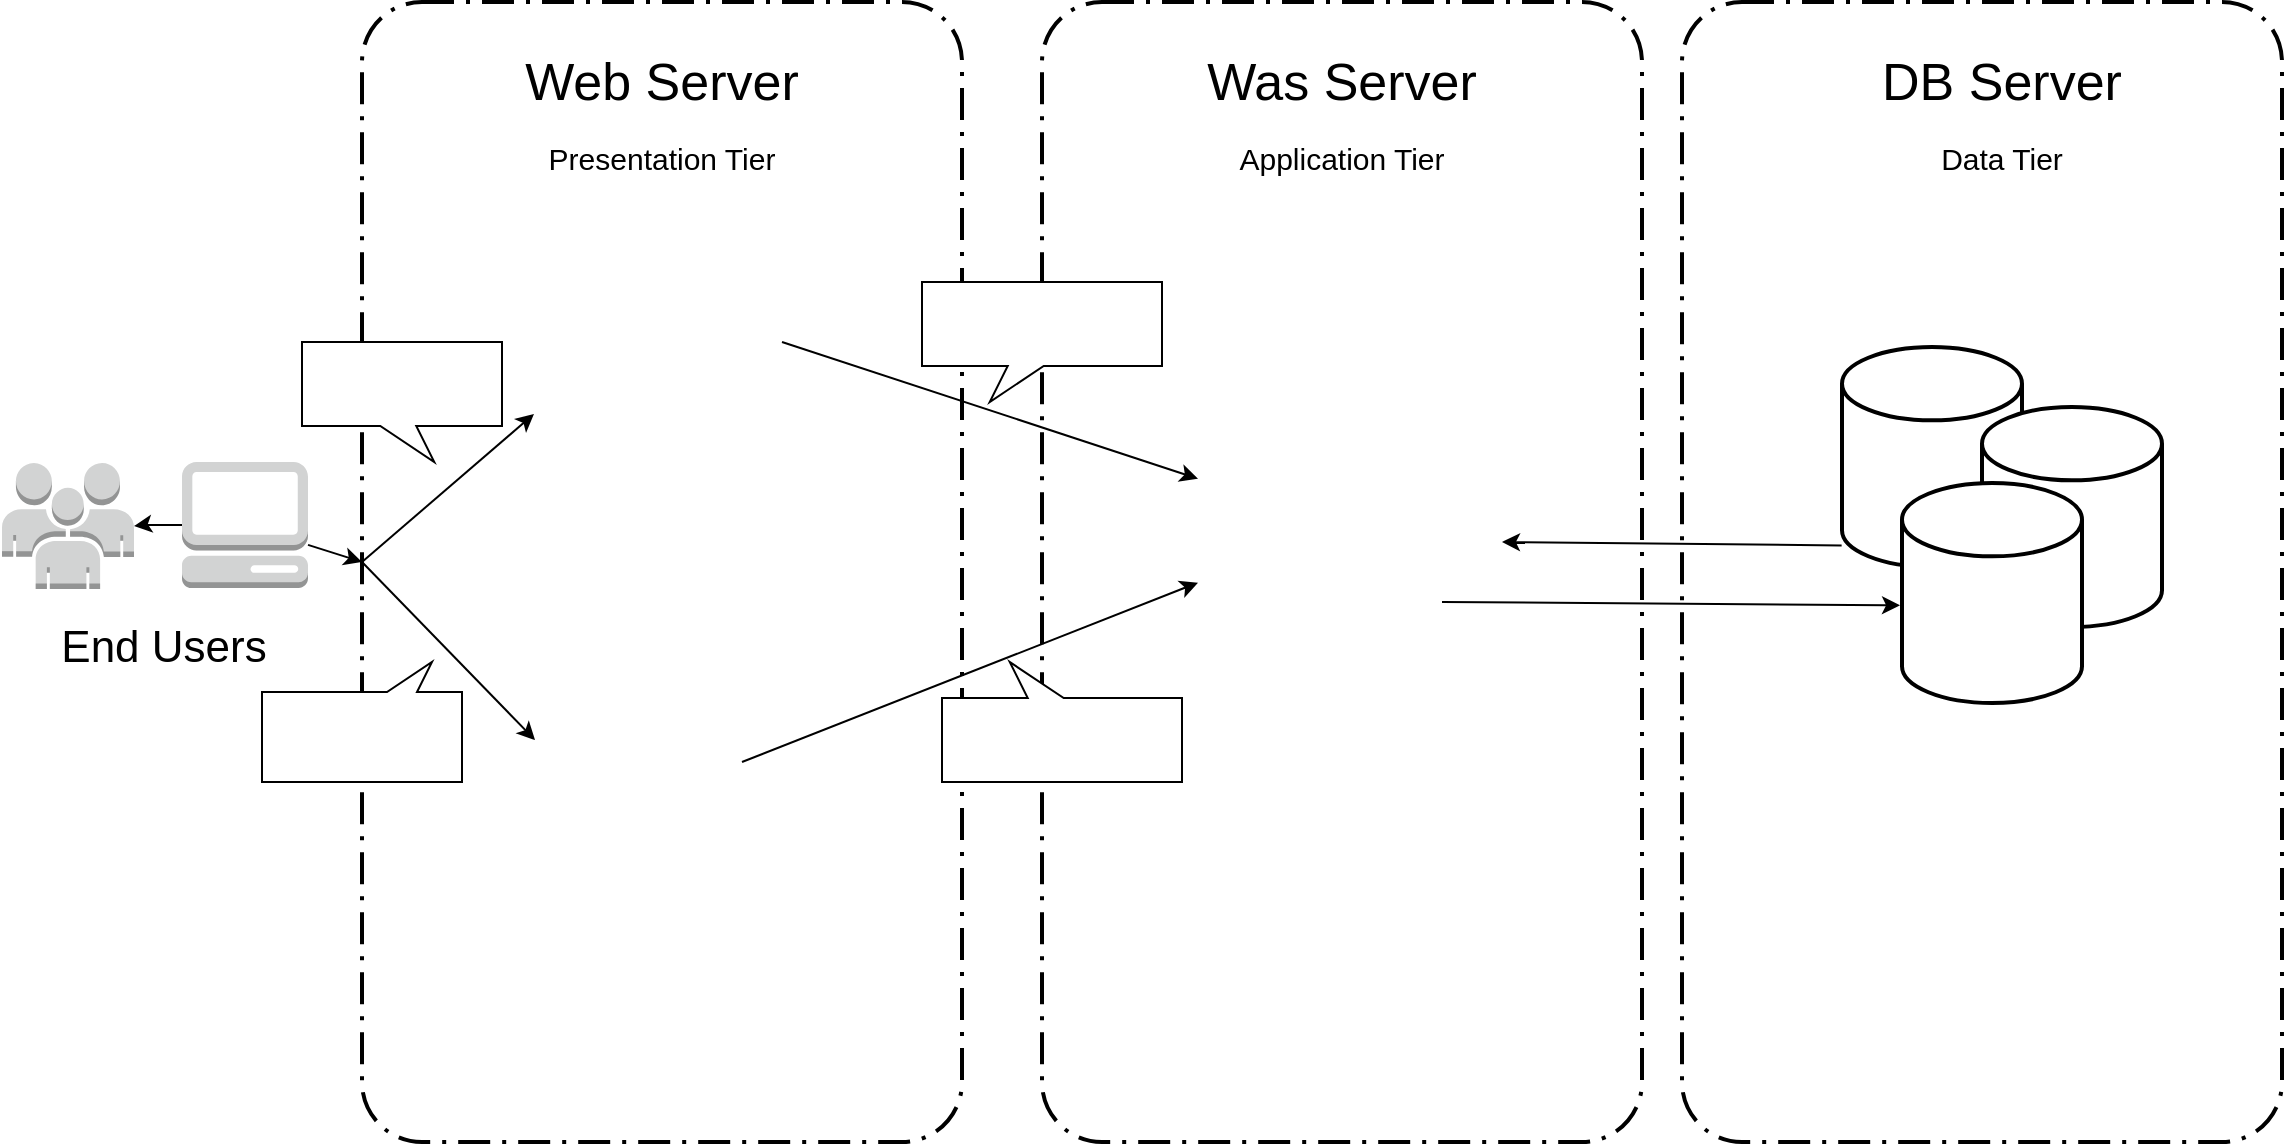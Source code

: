 <mxfile version="20.4.2" type="github">
  <diagram id="1BFLsFC23LwZ4Tyq1mHe" name="페이지-1">
    <mxGraphModel dx="1447" dy="936" grid="1" gridSize="10" guides="1" tooltips="1" connect="1" arrows="1" fold="1" page="1" pageScale="1" pageWidth="1169" pageHeight="827" math="0" shadow="0">
      <root>
        <mxCell id="0" />
        <mxCell id="faKOK6Lq2EOhZ4R2kgbc-30" value="arrow" style="locked=1;" parent="0" />
        <mxCell id="faKOK6Lq2EOhZ4R2kgbc-31" value="" style="endArrow=classic;html=1;rounded=0;fontSize=22;entryX=0;entryY=0.75;entryDx=0;entryDy=0;" edge="1" parent="faKOK6Lq2EOhZ4R2kgbc-30">
          <mxGeometry width="50" height="50" relative="1" as="geometry">
            <mxPoint x="190" y="390" as="sourcePoint" />
            <mxPoint x="276" y="316" as="targetPoint" />
          </mxGeometry>
        </mxCell>
        <mxCell id="faKOK6Lq2EOhZ4R2kgbc-32" value="" style="endArrow=classic;html=1;rounded=0;fontSize=22;entryX=0.004;entryY=0.508;entryDx=0;entryDy=0;entryPerimeter=0;" edge="1" parent="faKOK6Lq2EOhZ4R2kgbc-30" target="faKOK6Lq2EOhZ4R2kgbc-51">
          <mxGeometry width="50" height="50" relative="1" as="geometry">
            <mxPoint x="190" y="390" as="sourcePoint" />
            <mxPoint x="280" y="480" as="targetPoint" />
          </mxGeometry>
        </mxCell>
        <mxCell id="faKOK6Lq2EOhZ4R2kgbc-53" value="" style="endArrow=classic;html=1;rounded=0;fontSize=22;" edge="1" parent="faKOK6Lq2EOhZ4R2kgbc-30" source="ipY7upk18AWSS5D93XIC-3">
          <mxGeometry width="50" height="50" relative="1" as="geometry">
            <mxPoint x="150" y="420" as="sourcePoint" />
            <mxPoint x="190" y="390" as="targetPoint" />
          </mxGeometry>
        </mxCell>
        <mxCell id="faKOK6Lq2EOhZ4R2kgbc-54" value="" style="endArrow=classic;html=1;rounded=0;fontSize=22;" edge="1" parent="faKOK6Lq2EOhZ4R2kgbc-30" target="faKOK6Lq2EOhZ4R2kgbc-45">
          <mxGeometry width="50" height="50" relative="1" as="geometry">
            <mxPoint x="380" y="490" as="sourcePoint" />
            <mxPoint x="430" y="440" as="targetPoint" />
          </mxGeometry>
        </mxCell>
        <mxCell id="faKOK6Lq2EOhZ4R2kgbc-55" value="" style="endArrow=classic;html=1;rounded=0;fontSize=22;" edge="1" parent="faKOK6Lq2EOhZ4R2kgbc-30" target="faKOK6Lq2EOhZ4R2kgbc-45">
          <mxGeometry width="50" height="50" relative="1" as="geometry">
            <mxPoint x="400" y="280" as="sourcePoint" />
            <mxPoint x="450" y="230" as="targetPoint" />
          </mxGeometry>
        </mxCell>
        <mxCell id="faKOK6Lq2EOhZ4R2kgbc-57" value="" style="endArrow=classic;html=1;rounded=0;fontSize=22;entryX=-0.011;entryY=0.556;entryDx=0;entryDy=0;entryPerimeter=0;" edge="1" parent="faKOK6Lq2EOhZ4R2kgbc-30" target="faKOK6Lq2EOhZ4R2kgbc-50">
          <mxGeometry width="50" height="50" relative="1" as="geometry">
            <mxPoint x="730" y="410" as="sourcePoint" />
            <mxPoint x="780" y="360" as="targetPoint" />
          </mxGeometry>
        </mxCell>
        <mxCell id="faKOK6Lq2EOhZ4R2kgbc-58" value="" style="endArrow=classic;html=1;rounded=0;fontSize=22;exitX=-0.002;exitY=0.902;exitDx=0;exitDy=0;exitPerimeter=0;" edge="1" parent="faKOK6Lq2EOhZ4R2kgbc-30" source="faKOK6Lq2EOhZ4R2kgbc-48">
          <mxGeometry width="50" height="50" relative="1" as="geometry">
            <mxPoint x="840" y="380" as="sourcePoint" />
            <mxPoint x="760" y="380" as="targetPoint" />
          </mxGeometry>
        </mxCell>
        <mxCell id="1" style="locked=1;" parent="0" />
        <mxCell id="ipY7upk18AWSS5D93XIC-2" value="" style="outlineConnect=0;dashed=0;verticalLabelPosition=bottom;verticalAlign=top;align=center;html=1;shape=mxgraph.aws3.users;fillColor=#D2D3D3;gradientColor=none;" parent="1" vertex="1">
          <mxGeometry x="10" y="340.5" width="66" height="63" as="geometry" />
        </mxCell>
        <mxCell id="faKOK6Lq2EOhZ4R2kgbc-17" value="" style="edgeStyle=orthogonalEdgeStyle;rounded=0;orthogonalLoop=1;jettySize=auto;html=1;" edge="1" parent="1" source="ipY7upk18AWSS5D93XIC-3" target="ipY7upk18AWSS5D93XIC-2">
          <mxGeometry relative="1" as="geometry" />
        </mxCell>
        <mxCell id="ipY7upk18AWSS5D93XIC-3" value="" style="outlineConnect=0;dashed=0;verticalLabelPosition=bottom;verticalAlign=top;align=center;html=1;shape=mxgraph.aws3.management_console;fillColor=#D2D3D3;gradientColor=none;" parent="1" vertex="1">
          <mxGeometry x="100" y="340" width="63" height="63" as="geometry" />
        </mxCell>
        <mxCell id="faKOK6Lq2EOhZ4R2kgbc-22" value="&lt;font style=&quot;font-size: 26px;&quot;&gt;Web Server&lt;/font&gt;" style="text;html=1;strokeColor=none;fillColor=none;align=center;verticalAlign=middle;whiteSpace=wrap;rounded=0;" vertex="1" parent="1">
          <mxGeometry x="260" y="130" width="160" height="40" as="geometry" />
        </mxCell>
        <mxCell id="faKOK6Lq2EOhZ4R2kgbc-23" value="&lt;font style=&quot;font-size: 26px;&quot;&gt;Was Server&lt;/font&gt;" style="text;html=1;strokeColor=none;fillColor=none;align=center;verticalAlign=middle;whiteSpace=wrap;rounded=0;" vertex="1" parent="1">
          <mxGeometry x="600" y="130" width="160" height="40" as="geometry" />
        </mxCell>
        <mxCell id="faKOK6Lq2EOhZ4R2kgbc-24" value="&lt;font style=&quot;font-size: 26px;&quot;&gt;DB Server&lt;/font&gt;" style="text;html=1;strokeColor=none;fillColor=none;align=center;verticalAlign=middle;whiteSpace=wrap;rounded=0;" vertex="1" parent="1">
          <mxGeometry x="930" y="130" width="160" height="40" as="geometry" />
        </mxCell>
        <mxCell id="faKOK6Lq2EOhZ4R2kgbc-25" value="&lt;font style=&quot;font-size: 15px;&quot;&gt;Presentation Tier&lt;/font&gt;" style="text;html=1;strokeColor=none;fillColor=none;align=center;verticalAlign=middle;whiteSpace=wrap;rounded=0;fontSize=26;" vertex="1" parent="1">
          <mxGeometry x="270" y="170" width="140" height="30" as="geometry" />
        </mxCell>
        <mxCell id="faKOK6Lq2EOhZ4R2kgbc-26" value="&lt;font style=&quot;font-size: 15px;&quot;&gt;Application Tier&lt;/font&gt;" style="text;html=1;strokeColor=none;fillColor=none;align=center;verticalAlign=middle;whiteSpace=wrap;rounded=0;fontSize=26;" vertex="1" parent="1">
          <mxGeometry x="610" y="170" width="140" height="30" as="geometry" />
        </mxCell>
        <mxCell id="faKOK6Lq2EOhZ4R2kgbc-27" value="&lt;font style=&quot;font-size: 15px;&quot;&gt;Data Tier&lt;/font&gt;" style="text;html=1;strokeColor=none;fillColor=none;align=center;verticalAlign=middle;whiteSpace=wrap;rounded=0;fontSize=26;" vertex="1" parent="1">
          <mxGeometry x="940" y="170" width="140" height="30" as="geometry" />
        </mxCell>
        <mxCell id="faKOK6Lq2EOhZ4R2kgbc-28" value="&lt;font style=&quot;font-size: 22px;&quot;&gt;End Users&lt;/font&gt;" style="text;html=1;strokeColor=none;fillColor=none;align=center;verticalAlign=middle;whiteSpace=wrap;rounded=0;fontSize=15;" vertex="1" parent="1">
          <mxGeometry x="19" y="414" width="144" height="37" as="geometry" />
        </mxCell>
        <mxCell id="faKOK6Lq2EOhZ4R2kgbc-35" value="outerline" style="locked=1;" parent="0" />
        <mxCell id="faKOK6Lq2EOhZ4R2kgbc-36" value="" style="group" vertex="1" connectable="0" parent="faKOK6Lq2EOhZ4R2kgbc-35">
          <mxGeometry x="190" y="110" width="960" height="570" as="geometry" />
        </mxCell>
        <mxCell id="faKOK6Lq2EOhZ4R2kgbc-37" value="" style="rounded=1;arcSize=10;dashed=1;fillColor=none;gradientColor=none;dashPattern=8 3 1 3;strokeWidth=2;" vertex="1" parent="faKOK6Lq2EOhZ4R2kgbc-36">
          <mxGeometry width="300" height="570" as="geometry" />
        </mxCell>
        <mxCell id="faKOK6Lq2EOhZ4R2kgbc-38" value="" style="rounded=1;arcSize=10;dashed=1;fillColor=none;gradientColor=none;dashPattern=8 3 1 3;strokeWidth=2;" vertex="1" parent="faKOK6Lq2EOhZ4R2kgbc-36">
          <mxGeometry x="340" width="300" height="570" as="geometry" />
        </mxCell>
        <mxCell id="faKOK6Lq2EOhZ4R2kgbc-39" value="" style="rounded=1;arcSize=10;dashed=1;fillColor=none;gradientColor=none;dashPattern=8 3 1 3;strokeWidth=2;" vertex="1" parent="faKOK6Lq2EOhZ4R2kgbc-36">
          <mxGeometry x="660" width="300" height="570" as="geometry" />
        </mxCell>
        <mxCell id="faKOK6Lq2EOhZ4R2kgbc-43" value="icons" style="locked=1;" parent="0" />
        <mxCell id="faKOK6Lq2EOhZ4R2kgbc-44" value="" style="group" vertex="1" connectable="0" parent="faKOK6Lq2EOhZ4R2kgbc-43">
          <mxGeometry x="276" y="220" width="814" height="322" as="geometry" />
        </mxCell>
        <mxCell id="faKOK6Lq2EOhZ4R2kgbc-45" value="" style="shape=image;html=1;verticalAlign=top;verticalLabelPosition=bottom;labelBackgroundColor=#ffffff;imageAspect=0;aspect=fixed;image=https://cdn4.iconfinder.com/data/icons/thin-line-icons-for-seo-and-development-1/64/seo_programming-128.png" vertex="1" parent="faKOK6Lq2EOhZ4R2kgbc-44">
          <mxGeometry x="332" y="80" width="144" height="144" as="geometry" />
        </mxCell>
        <mxCell id="faKOK6Lq2EOhZ4R2kgbc-46" value="" style="shape=image;html=1;verticalAlign=top;verticalLabelPosition=bottom;labelBackgroundColor=#ffffff;imageAspect=0;aspect=fixed;image=https://cdn4.iconfinder.com/data/icons/minicons-3/640/dialog_box_black-128.png" vertex="1" parent="faKOK6Lq2EOhZ4R2kgbc-44">
          <mxGeometry width="128" height="128" as="geometry" />
        </mxCell>
        <mxCell id="faKOK6Lq2EOhZ4R2kgbc-47" value="" style="group" vertex="1" connectable="0" parent="faKOK6Lq2EOhZ4R2kgbc-44">
          <mxGeometry x="654" y="62.5" width="160" height="178" as="geometry" />
        </mxCell>
        <mxCell id="faKOK6Lq2EOhZ4R2kgbc-48" value="" style="strokeWidth=2;html=1;shape=mxgraph.flowchart.database;whiteSpace=wrap;" vertex="1" parent="faKOK6Lq2EOhZ4R2kgbc-47">
          <mxGeometry width="90" height="110" as="geometry" />
        </mxCell>
        <mxCell id="faKOK6Lq2EOhZ4R2kgbc-49" value="" style="strokeWidth=2;html=1;shape=mxgraph.flowchart.database;whiteSpace=wrap;" vertex="1" parent="faKOK6Lq2EOhZ4R2kgbc-47">
          <mxGeometry x="70" y="30" width="90" height="110" as="geometry" />
        </mxCell>
        <mxCell id="faKOK6Lq2EOhZ4R2kgbc-50" value="" style="strokeWidth=2;html=1;shape=mxgraph.flowchart.database;whiteSpace=wrap;" vertex="1" parent="faKOK6Lq2EOhZ4R2kgbc-47">
          <mxGeometry x="30" y="68" width="90" height="110" as="geometry" />
        </mxCell>
        <mxCell id="faKOK6Lq2EOhZ4R2kgbc-51" value="" style="shape=image;html=1;verticalAlign=top;verticalLabelPosition=bottom;labelBackgroundColor=#ffffff;imageAspect=0;aspect=fixed;image=https://cdn2.iconfinder.com/data/icons/simple-files/128/HTML.png;fontSize=22;" vertex="1" parent="faKOK6Lq2EOhZ4R2kgbc-44">
          <mxGeometry y="194" width="128" height="128" as="geometry" />
        </mxCell>
        <mxCell id="faKOK6Lq2EOhZ4R2kgbc-59" value="callout" parent="0" />
        <mxCell id="faKOK6Lq2EOhZ4R2kgbc-60" value="" style="whiteSpace=wrap;html=1;shape=mxgraph.basic.rectCallout;dx=51.86;dy=18;boundedLbl=1;fontSize=22;direction=east;flipH=1;" vertex="1" parent="faKOK6Lq2EOhZ4R2kgbc-59">
          <mxGeometry x="160" y="280" width="100" height="60" as="geometry" />
        </mxCell>
        <mxCell id="faKOK6Lq2EOhZ4R2kgbc-61" value="" style="whiteSpace=wrap;html=1;shape=mxgraph.basic.rectCallout;dx=30;dy=15;boundedLbl=1;fontSize=22;direction=west;" vertex="1" parent="faKOK6Lq2EOhZ4R2kgbc-59">
          <mxGeometry x="140" y="440" width="100" height="60" as="geometry" />
        </mxCell>
        <mxCell id="faKOK6Lq2EOhZ4R2kgbc-62" value="" style="whiteSpace=wrap;html=1;shape=mxgraph.basic.rectCallout;dx=51.86;dy=18;boundedLbl=1;fontSize=22;direction=east;flipH=0;" vertex="1" parent="faKOK6Lq2EOhZ4R2kgbc-59">
          <mxGeometry x="470" y="250" width="120" height="60" as="geometry" />
        </mxCell>
        <mxCell id="faKOK6Lq2EOhZ4R2kgbc-63" value="" style="whiteSpace=wrap;html=1;shape=mxgraph.basic.rectCallout;dx=51.86;dy=18;boundedLbl=1;fontSize=22;direction=west;flipH=1;" vertex="1" parent="faKOK6Lq2EOhZ4R2kgbc-59">
          <mxGeometry x="480" y="440" width="120" height="60" as="geometry" />
        </mxCell>
      </root>
    </mxGraphModel>
  </diagram>
</mxfile>
